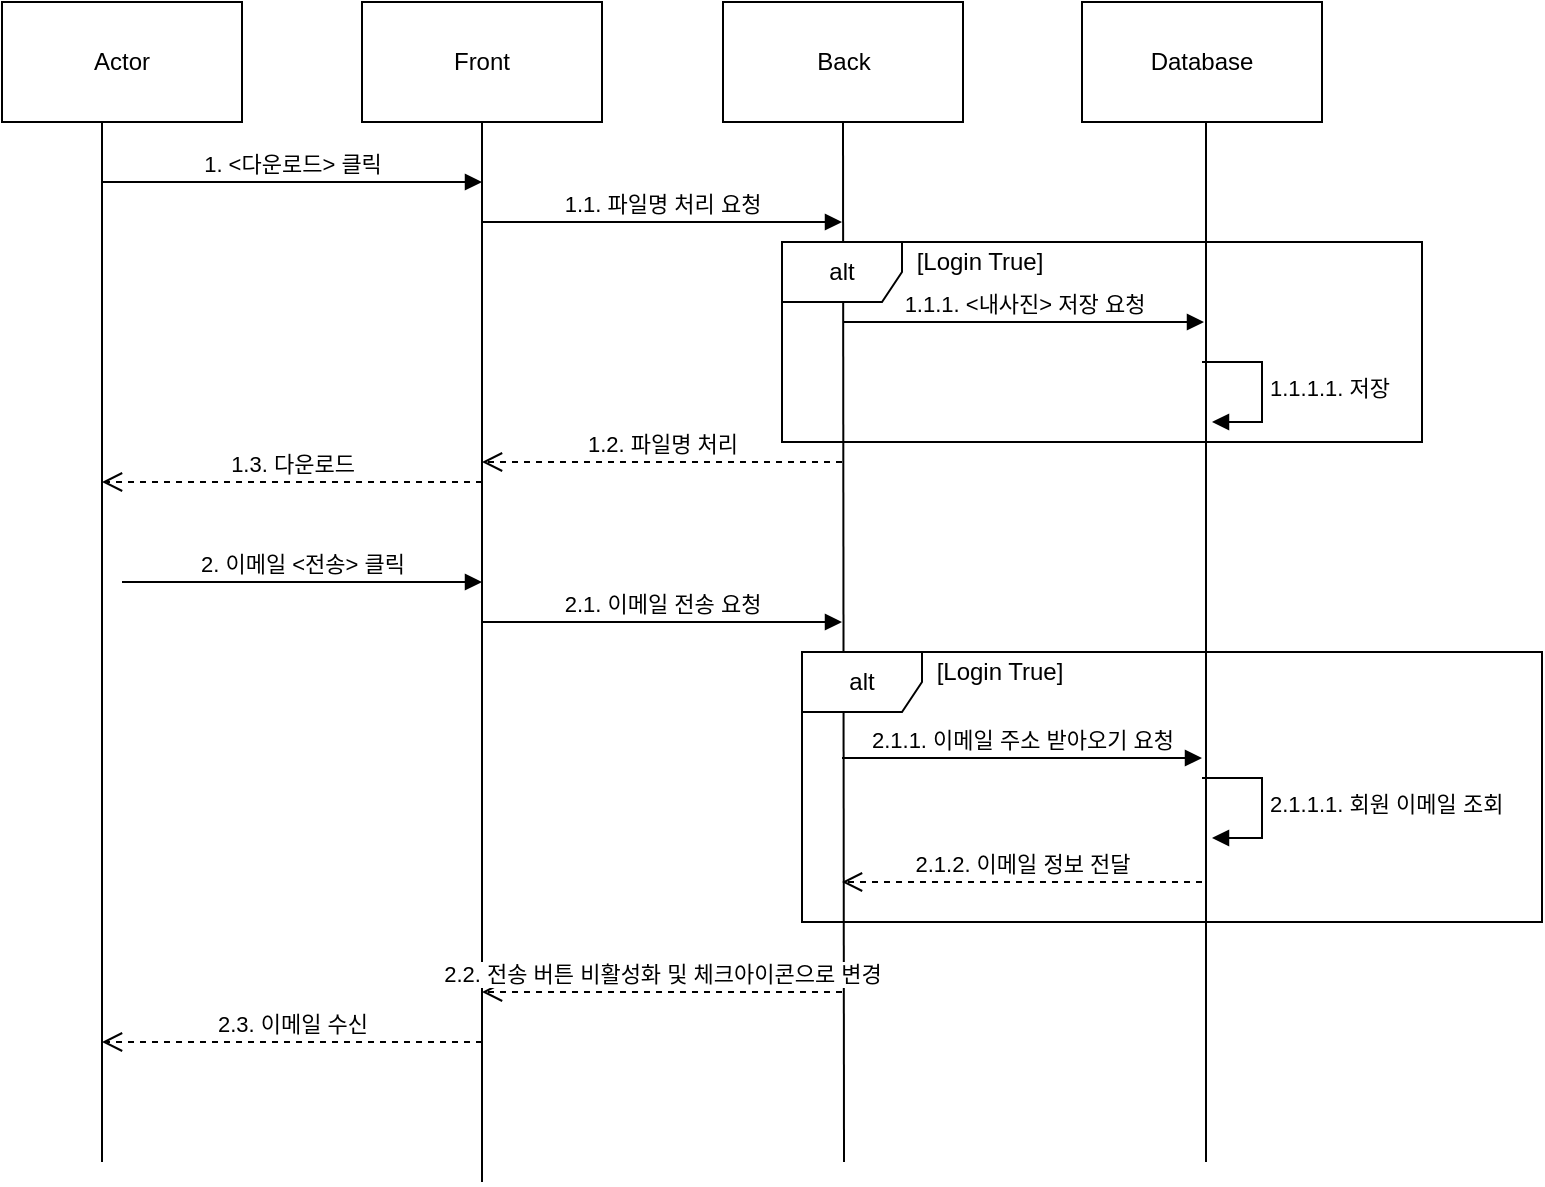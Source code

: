 <mxfile version="21.6.9" type="github">
  <diagram name="페이지-1" id="_47QIniZ-xJPZ_9HhIn5">
    <mxGraphModel dx="1050" dy="566" grid="1" gridSize="10" guides="1" tooltips="1" connect="1" arrows="1" fold="1" page="1" pageScale="1" pageWidth="827" pageHeight="1169" math="0" shadow="0">
      <root>
        <mxCell id="0" />
        <mxCell id="1" parent="0" />
        <mxCell id="t0pk2Relg8GuADg_41hj-26" value="Actor" style="rounded=0;whiteSpace=wrap;html=1;" parent="1" vertex="1">
          <mxGeometry x="50" y="50" width="120" height="60" as="geometry" />
        </mxCell>
        <mxCell id="t0pk2Relg8GuADg_41hj-27" value="Front" style="rounded=0;whiteSpace=wrap;html=1;" parent="1" vertex="1">
          <mxGeometry x="230" y="50" width="120" height="60" as="geometry" />
        </mxCell>
        <mxCell id="t0pk2Relg8GuADg_41hj-28" value="Back" style="rounded=0;whiteSpace=wrap;html=1;" parent="1" vertex="1">
          <mxGeometry x="410.5" y="50" width="120" height="60" as="geometry" />
        </mxCell>
        <mxCell id="t0pk2Relg8GuADg_41hj-29" value="Database" style="rounded=0;whiteSpace=wrap;html=1;" parent="1" vertex="1">
          <mxGeometry x="590" y="50" width="120" height="60" as="geometry" />
        </mxCell>
        <mxCell id="t0pk2Relg8GuADg_41hj-30" value="" style="endArrow=none;html=1;rounded=0;entryX=0.45;entryY=1.007;entryDx=0;entryDy=0;entryPerimeter=0;" parent="1" edge="1">
          <mxGeometry width="50" height="50" relative="1" as="geometry">
            <mxPoint x="100" y="630" as="sourcePoint" />
            <mxPoint x="100" y="110.42" as="targetPoint" />
          </mxGeometry>
        </mxCell>
        <mxCell id="t0pk2Relg8GuADg_41hj-31" value="" style="endArrow=none;html=1;rounded=0;entryX=0.5;entryY=1;entryDx=0;entryDy=0;" parent="1" target="t0pk2Relg8GuADg_41hj-27" edge="1">
          <mxGeometry width="50" height="50" relative="1" as="geometry">
            <mxPoint x="290" y="640" as="sourcePoint" />
            <mxPoint x="300" y="120" as="targetPoint" />
          </mxGeometry>
        </mxCell>
        <mxCell id="t0pk2Relg8GuADg_41hj-32" value="" style="endArrow=none;html=1;rounded=0;entryX=0.5;entryY=1;entryDx=0;entryDy=0;" parent="1" target="t0pk2Relg8GuADg_41hj-28" edge="1">
          <mxGeometry width="50" height="50" relative="1" as="geometry">
            <mxPoint x="471" y="630" as="sourcePoint" />
            <mxPoint x="297" y="120" as="targetPoint" />
          </mxGeometry>
        </mxCell>
        <mxCell id="t0pk2Relg8GuADg_41hj-33" value="" style="endArrow=none;html=1;rounded=0;" parent="1" edge="1">
          <mxGeometry width="50" height="50" relative="1" as="geometry">
            <mxPoint x="652" y="630" as="sourcePoint" />
            <mxPoint x="652" y="110" as="targetPoint" />
          </mxGeometry>
        </mxCell>
        <mxCell id="t0pk2Relg8GuADg_41hj-34" value="1. &amp;lt;다운로드&amp;gt; 클릭" style="html=1;verticalAlign=bottom;endArrow=block;edgeStyle=elbowEdgeStyle;elbow=vertical;curved=0;rounded=0;" parent="1" edge="1">
          <mxGeometry width="80" relative="1" as="geometry">
            <mxPoint x="100" y="140" as="sourcePoint" />
            <mxPoint x="290" y="140" as="targetPoint" />
          </mxGeometry>
        </mxCell>
        <mxCell id="t0pk2Relg8GuADg_41hj-35" value="1.1. 파일명 처리 요청" style="html=1;verticalAlign=bottom;endArrow=block;edgeStyle=elbowEdgeStyle;elbow=vertical;curved=0;rounded=0;" parent="1" edge="1">
          <mxGeometry width="80" relative="1" as="geometry">
            <mxPoint x="290" y="160" as="sourcePoint" />
            <mxPoint x="470" y="160" as="targetPoint" />
          </mxGeometry>
        </mxCell>
        <mxCell id="t0pk2Relg8GuADg_41hj-36" value="alt" style="shape=umlFrame;whiteSpace=wrap;html=1;pointerEvents=0;" parent="1" vertex="1">
          <mxGeometry x="440" y="170" width="320" height="100" as="geometry" />
        </mxCell>
        <mxCell id="t0pk2Relg8GuADg_41hj-37" value="1.1.1. &amp;lt;내사진&amp;gt; 저장 요청" style="html=1;verticalAlign=bottom;endArrow=block;edgeStyle=elbowEdgeStyle;elbow=vertical;curved=0;rounded=0;" parent="1" edge="1">
          <mxGeometry width="80" relative="1" as="geometry">
            <mxPoint x="471" y="210" as="sourcePoint" />
            <mxPoint x="651" y="210" as="targetPoint" />
          </mxGeometry>
        </mxCell>
        <mxCell id="t0pk2Relg8GuADg_41hj-38" value="1.1.1.1. 저장" style="html=1;align=left;spacingLeft=2;endArrow=block;rounded=0;edgeStyle=orthogonalEdgeStyle;curved=0;rounded=0;" parent="1" edge="1">
          <mxGeometry relative="1" as="geometry">
            <mxPoint x="650" y="230" as="sourcePoint" />
            <Array as="points">
              <mxPoint x="680" y="260" />
            </Array>
            <mxPoint x="655" y="260" as="targetPoint" />
          </mxGeometry>
        </mxCell>
        <mxCell id="t0pk2Relg8GuADg_41hj-39" value="1.2. 파일명 처리" style="html=1;verticalAlign=bottom;endArrow=open;dashed=1;endSize=8;edgeStyle=elbowEdgeStyle;elbow=vertical;curved=0;rounded=0;" parent="1" edge="1">
          <mxGeometry relative="1" as="geometry">
            <mxPoint x="470" y="280" as="sourcePoint" />
            <mxPoint x="290" y="280" as="targetPoint" />
          </mxGeometry>
        </mxCell>
        <mxCell id="t0pk2Relg8GuADg_41hj-40" value="1.3. 다운로드" style="html=1;verticalAlign=bottom;endArrow=open;dashed=1;endSize=8;edgeStyle=elbowEdgeStyle;elbow=vertical;curved=0;rounded=0;" parent="1" edge="1">
          <mxGeometry relative="1" as="geometry">
            <mxPoint x="290" y="290" as="sourcePoint" />
            <mxPoint x="100" y="290" as="targetPoint" />
          </mxGeometry>
        </mxCell>
        <mxCell id="t0pk2Relg8GuADg_41hj-41" value="[Login True]" style="text;html=1;strokeColor=none;fillColor=none;align=center;verticalAlign=middle;whiteSpace=wrap;rounded=0;" parent="1" vertex="1">
          <mxGeometry x="499" y="165" width="80" height="30" as="geometry" />
        </mxCell>
        <mxCell id="t0pk2Relg8GuADg_41hj-42" value="2. 이메일 &amp;lt;전송&amp;gt; 클릭" style="html=1;verticalAlign=bottom;endArrow=block;edgeStyle=elbowEdgeStyle;elbow=vertical;curved=0;rounded=0;" parent="1" edge="1">
          <mxGeometry width="80" relative="1" as="geometry">
            <mxPoint x="110" y="340" as="sourcePoint" />
            <mxPoint x="290" y="340" as="targetPoint" />
          </mxGeometry>
        </mxCell>
        <mxCell id="t0pk2Relg8GuADg_41hj-43" value="2.1. 이메일 전송 요청" style="html=1;verticalAlign=bottom;endArrow=block;edgeStyle=elbowEdgeStyle;elbow=vertical;curved=0;rounded=0;" parent="1" edge="1">
          <mxGeometry width="80" relative="1" as="geometry">
            <mxPoint x="290" y="360" as="sourcePoint" />
            <mxPoint x="470" y="360" as="targetPoint" />
          </mxGeometry>
        </mxCell>
        <mxCell id="t0pk2Relg8GuADg_41hj-44" value="2.1.1. 이메일 주소 받아오기 요청" style="html=1;verticalAlign=bottom;endArrow=block;edgeStyle=elbowEdgeStyle;elbow=vertical;curved=0;rounded=0;" parent="1" edge="1">
          <mxGeometry width="80" relative="1" as="geometry">
            <mxPoint x="470" y="428" as="sourcePoint" />
            <mxPoint x="650" y="428" as="targetPoint" />
          </mxGeometry>
        </mxCell>
        <mxCell id="t0pk2Relg8GuADg_41hj-45" value="2.1.1.1. 회원 이메일 조회" style="html=1;align=left;spacingLeft=2;endArrow=block;rounded=0;edgeStyle=orthogonalEdgeStyle;curved=0;rounded=0;" parent="1" edge="1">
          <mxGeometry relative="1" as="geometry">
            <mxPoint x="650" y="438" as="sourcePoint" />
            <Array as="points">
              <mxPoint x="680" y="468" />
            </Array>
            <mxPoint x="655" y="468" as="targetPoint" />
          </mxGeometry>
        </mxCell>
        <mxCell id="t0pk2Relg8GuADg_41hj-46" value="alt" style="shape=umlFrame;whiteSpace=wrap;html=1;pointerEvents=0;" parent="1" vertex="1">
          <mxGeometry x="450" y="375" width="370" height="135" as="geometry" />
        </mxCell>
        <mxCell id="t0pk2Relg8GuADg_41hj-47" value="[Login True]" style="text;html=1;strokeColor=none;fillColor=none;align=center;verticalAlign=middle;whiteSpace=wrap;rounded=0;" parent="1" vertex="1">
          <mxGeometry x="509" y="370" width="80" height="30" as="geometry" />
        </mxCell>
        <mxCell id="t0pk2Relg8GuADg_41hj-48" value="2.1.2. 이메일 정보 전달" style="html=1;verticalAlign=bottom;endArrow=open;dashed=1;endSize=8;edgeStyle=elbowEdgeStyle;elbow=vertical;curved=0;rounded=0;" parent="1" edge="1">
          <mxGeometry relative="1" as="geometry">
            <mxPoint x="650" y="490" as="sourcePoint" />
            <mxPoint x="470" y="490" as="targetPoint" />
          </mxGeometry>
        </mxCell>
        <mxCell id="t0pk2Relg8GuADg_41hj-49" value="2.2. 전송 버튼 비활성화 및 체크아이콘으로 변경" style="html=1;verticalAlign=bottom;endArrow=open;dashed=1;endSize=8;edgeStyle=elbowEdgeStyle;elbow=vertical;curved=0;rounded=0;" parent="1" edge="1">
          <mxGeometry relative="1" as="geometry">
            <mxPoint x="470" y="545" as="sourcePoint" />
            <mxPoint x="290" y="545" as="targetPoint" />
          </mxGeometry>
        </mxCell>
        <mxCell id="t0pk2Relg8GuADg_41hj-50" value="2.3. 이메일 수신" style="html=1;verticalAlign=bottom;endArrow=open;dashed=1;endSize=8;edgeStyle=elbowEdgeStyle;elbow=vertical;curved=0;rounded=0;" parent="1" edge="1">
          <mxGeometry relative="1" as="geometry">
            <mxPoint x="290" y="570" as="sourcePoint" />
            <mxPoint x="100" y="570" as="targetPoint" />
          </mxGeometry>
        </mxCell>
      </root>
    </mxGraphModel>
  </diagram>
</mxfile>
